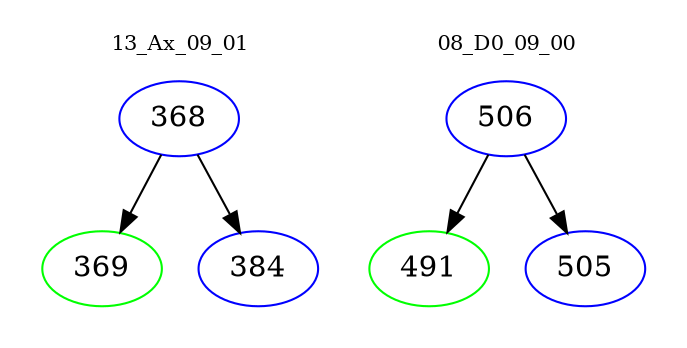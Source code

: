 digraph{
subgraph cluster_0 {
color = white
label = "13_Ax_09_01";
fontsize=10;
T0_368 [label="368", color="blue"]
T0_368 -> T0_369 [color="black"]
T0_369 [label="369", color="green"]
T0_368 -> T0_384 [color="black"]
T0_384 [label="384", color="blue"]
}
subgraph cluster_1 {
color = white
label = "08_D0_09_00";
fontsize=10;
T1_506 [label="506", color="blue"]
T1_506 -> T1_491 [color="black"]
T1_491 [label="491", color="green"]
T1_506 -> T1_505 [color="black"]
T1_505 [label="505", color="blue"]
}
}
